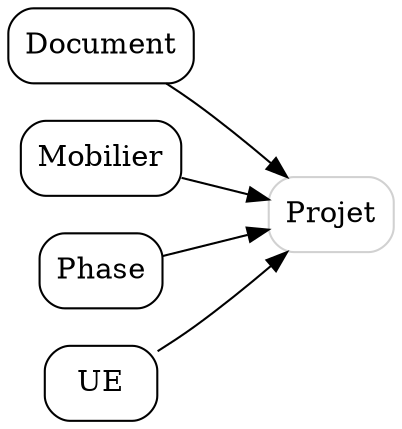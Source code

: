 digraph test {
rankdir=LR;

node [shape=box style=rounded];

Projet [style=rounded color=grey82];

Document -> Projet
Mobilier -> Projet
Phase -> Projet
UE -> Projet
}

